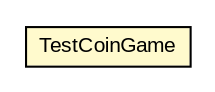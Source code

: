 #!/usr/local/bin/dot
#
# Class diagram 
# Generated by UMLGraph version R5_6 (http://www.umlgraph.org/)
#

digraph G {
	edge [fontname="arial",fontsize=10,labelfontname="arial",labelfontsize=10];
	node [fontname="arial",fontsize=10,shape=plaintext];
	nodesep=0.25;
	ranksep=0.5;
	// java_oo.coingame.learn.TestCoinGame
	c25004 [label=<<table title="java_oo.coingame.learn.TestCoinGame" border="0" cellborder="1" cellspacing="0" cellpadding="2" port="p" bgcolor="lemonChiffon" href="./TestCoinGame.html">
		<tr><td><table border="0" cellspacing="0" cellpadding="1">
<tr><td align="center" balign="center"> TestCoinGame </td></tr>
		</table></td></tr>
		</table>>, URL="./TestCoinGame.html", fontname="arial", fontcolor="black", fontsize=10.0];
}

